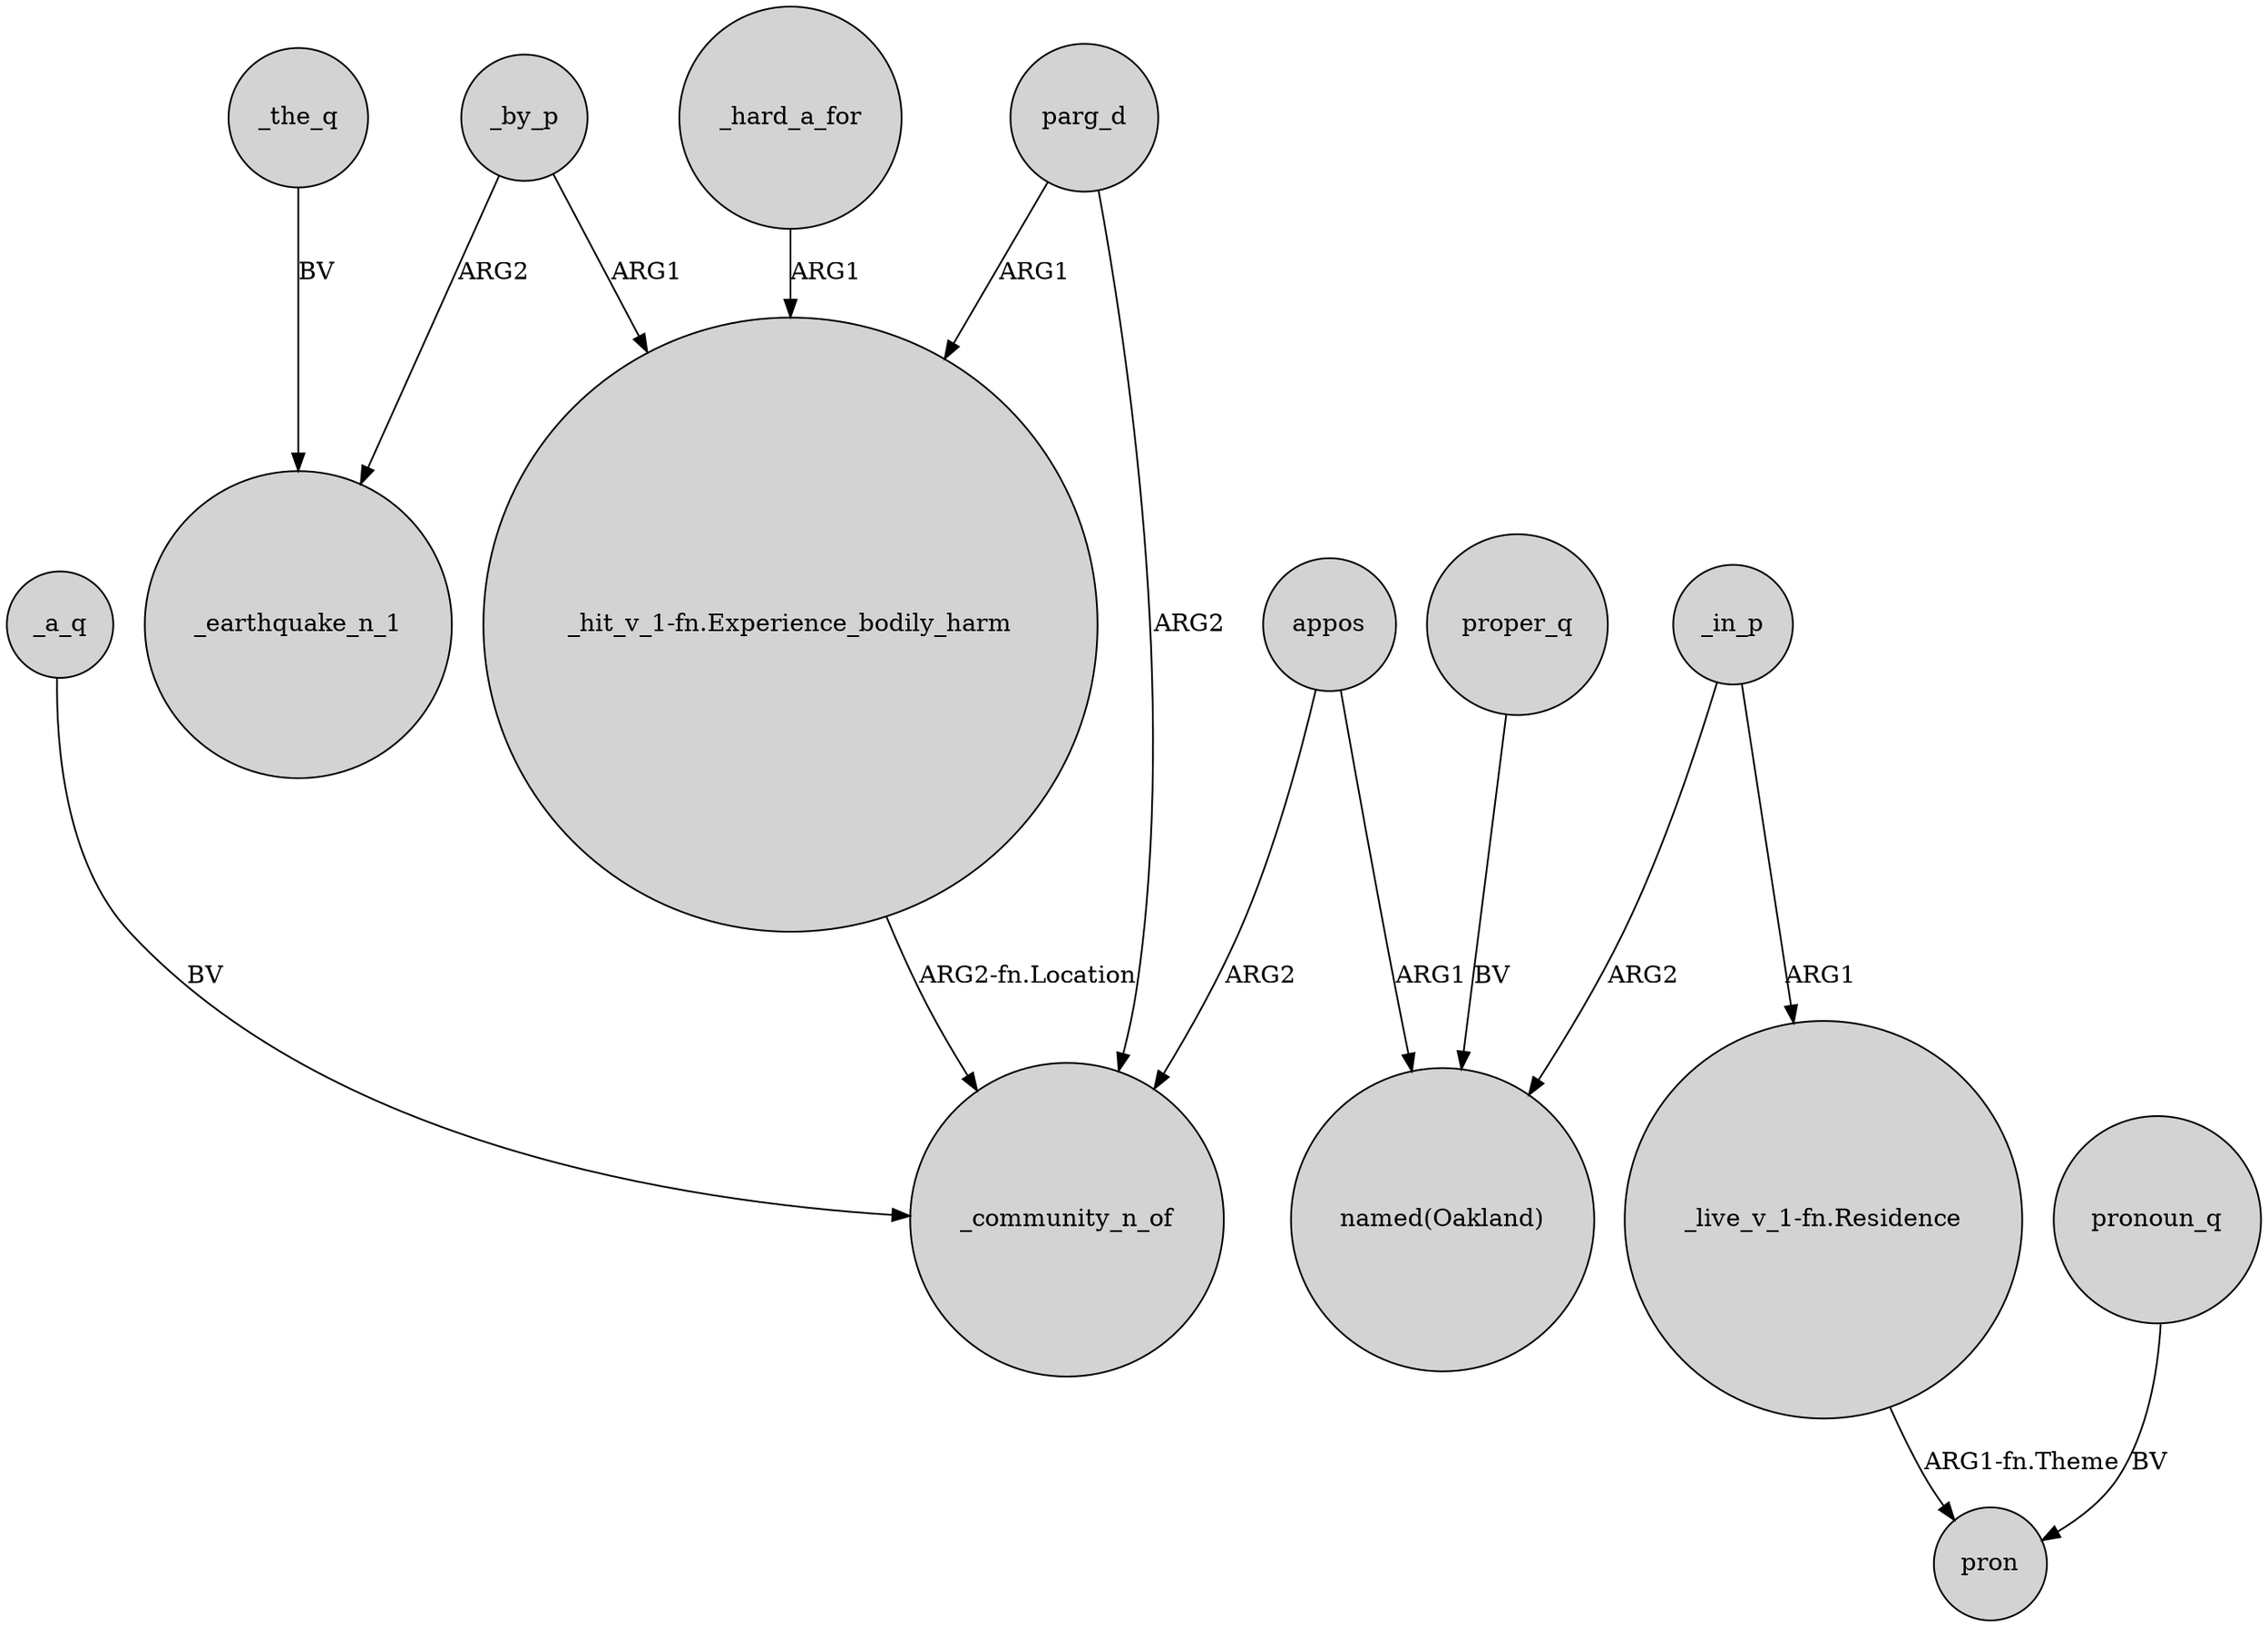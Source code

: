 digraph {
	node [shape=circle style=filled]
	appos -> _community_n_of [label=ARG2]
	_the_q -> _earthquake_n_1 [label=BV]
	appos -> "named(Oakland)" [label=ARG1]
	_in_p -> "named(Oakland)" [label=ARG2]
	"_live_v_1-fn.Residence" -> pron [label="ARG1-fn.Theme"]
	"_hit_v_1-fn.Experience_bodily_harm" -> _community_n_of [label="ARG2-fn.Location"]
	_in_p -> "_live_v_1-fn.Residence" [label=ARG1]
	_by_p -> "_hit_v_1-fn.Experience_bodily_harm" [label=ARG1]
	parg_d -> _community_n_of [label=ARG2]
	_by_p -> _earthquake_n_1 [label=ARG2]
	parg_d -> "_hit_v_1-fn.Experience_bodily_harm" [label=ARG1]
	_a_q -> _community_n_of [label=BV]
	proper_q -> "named(Oakland)" [label=BV]
	_hard_a_for -> "_hit_v_1-fn.Experience_bodily_harm" [label=ARG1]
	pronoun_q -> pron [label=BV]
}
